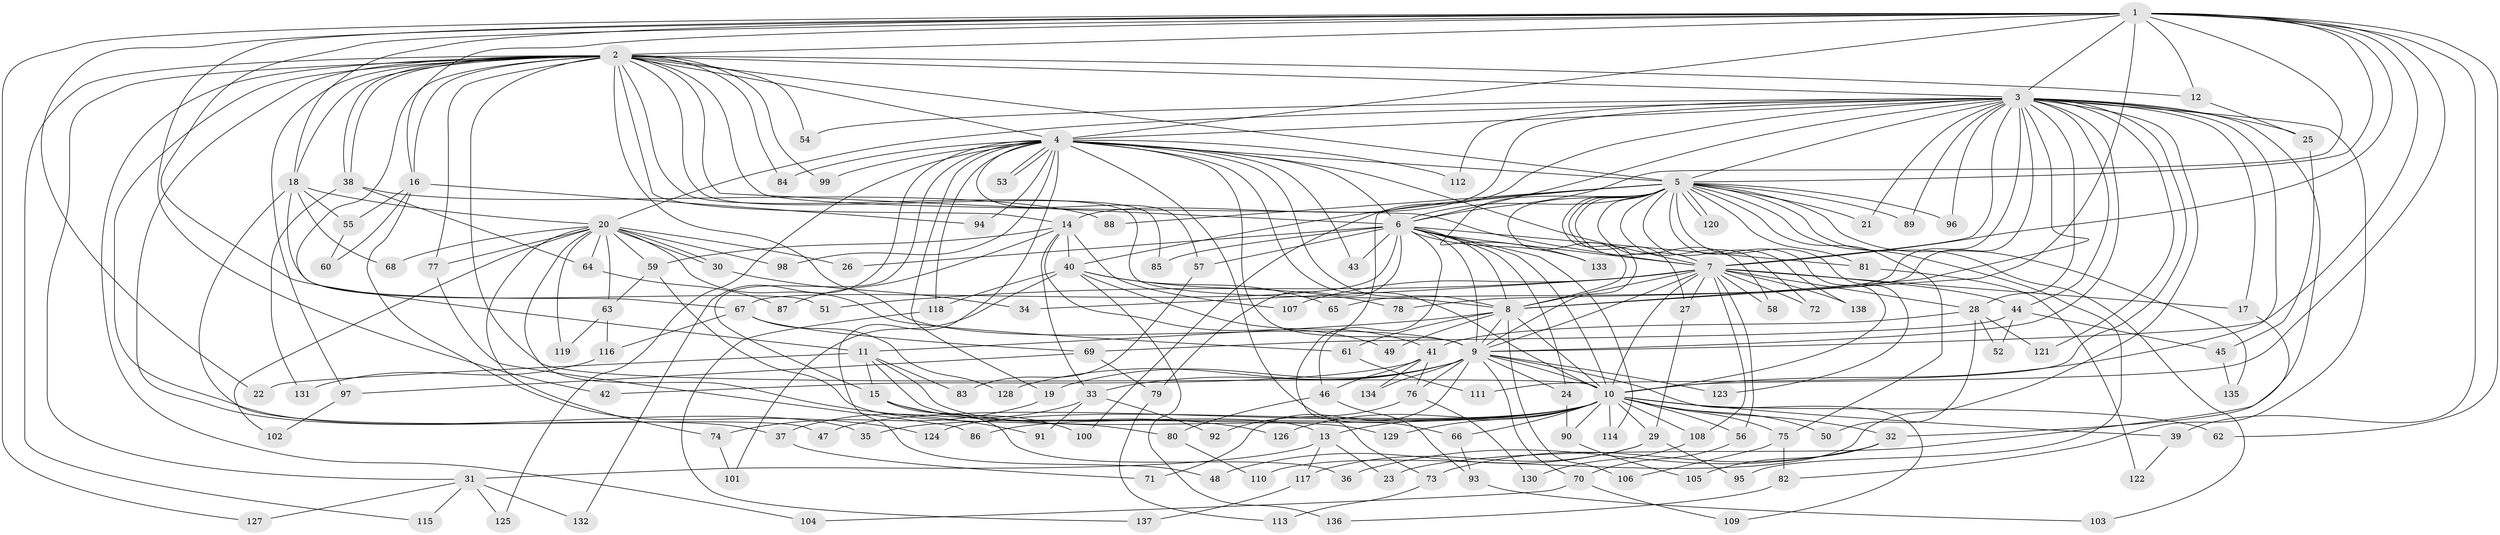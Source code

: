 // coarse degree distribution, {11: 0.03636363636363636, 32: 0.01818181818181818, 20: 0.01818181818181818, 26: 0.01818181818181818, 8: 0.01818181818181818, 7: 0.03636363636363636, 2: 0.45454545454545453, 5: 0.09090909090909091, 3: 0.2, 14: 0.01818181818181818, 4: 0.09090909090909091}
// Generated by graph-tools (version 1.1) at 2025/17/03/04/25 18:17:49]
// undirected, 138 vertices, 301 edges
graph export_dot {
graph [start="1"]
  node [color=gray90,style=filled];
  1;
  2;
  3;
  4;
  5;
  6;
  7;
  8;
  9;
  10;
  11;
  12;
  13;
  14;
  15;
  16;
  17;
  18;
  19;
  20;
  21;
  22;
  23;
  24;
  25;
  26;
  27;
  28;
  29;
  30;
  31;
  32;
  33;
  34;
  35;
  36;
  37;
  38;
  39;
  40;
  41;
  42;
  43;
  44;
  45;
  46;
  47;
  48;
  49;
  50;
  51;
  52;
  53;
  54;
  55;
  56;
  57;
  58;
  59;
  60;
  61;
  62;
  63;
  64;
  65;
  66;
  67;
  68;
  69;
  70;
  71;
  72;
  73;
  74;
  75;
  76;
  77;
  78;
  79;
  80;
  81;
  82;
  83;
  84;
  85;
  86;
  87;
  88;
  89;
  90;
  91;
  92;
  93;
  94;
  95;
  96;
  97;
  98;
  99;
  100;
  101;
  102;
  103;
  104;
  105;
  106;
  107;
  108;
  109;
  110;
  111;
  112;
  113;
  114;
  115;
  116;
  117;
  118;
  119;
  120;
  121;
  122;
  123;
  124;
  125;
  126;
  127;
  128;
  129;
  130;
  131;
  132;
  133;
  134;
  135;
  136;
  137;
  138;
  1 -- 2;
  1 -- 3;
  1 -- 4;
  1 -- 5;
  1 -- 6;
  1 -- 7;
  1 -- 8;
  1 -- 9;
  1 -- 10;
  1 -- 11;
  1 -- 12;
  1 -- 16;
  1 -- 18;
  1 -- 22;
  1 -- 39;
  1 -- 42;
  1 -- 62;
  1 -- 127;
  2 -- 3;
  2 -- 4;
  2 -- 5;
  2 -- 6;
  2 -- 7;
  2 -- 8;
  2 -- 9;
  2 -- 10;
  2 -- 12;
  2 -- 14;
  2 -- 16;
  2 -- 18;
  2 -- 31;
  2 -- 35;
  2 -- 37;
  2 -- 38;
  2 -- 38;
  2 -- 54;
  2 -- 67;
  2 -- 77;
  2 -- 84;
  2 -- 85;
  2 -- 97;
  2 -- 99;
  2 -- 104;
  2 -- 115;
  3 -- 4;
  3 -- 5;
  3 -- 6;
  3 -- 7;
  3 -- 8;
  3 -- 9;
  3 -- 10;
  3 -- 14;
  3 -- 17;
  3 -- 20;
  3 -- 21;
  3 -- 25;
  3 -- 28;
  3 -- 32;
  3 -- 44;
  3 -- 54;
  3 -- 65;
  3 -- 78;
  3 -- 82;
  3 -- 89;
  3 -- 96;
  3 -- 100;
  3 -- 110;
  3 -- 111;
  3 -- 112;
  3 -- 121;
  4 -- 5;
  4 -- 6;
  4 -- 7;
  4 -- 8;
  4 -- 9;
  4 -- 10;
  4 -- 15;
  4 -- 19;
  4 -- 43;
  4 -- 48;
  4 -- 53;
  4 -- 53;
  4 -- 57;
  4 -- 66;
  4 -- 84;
  4 -- 94;
  4 -- 98;
  4 -- 99;
  4 -- 112;
  4 -- 118;
  4 -- 125;
  4 -- 132;
  5 -- 6;
  5 -- 7;
  5 -- 8;
  5 -- 9;
  5 -- 10;
  5 -- 21;
  5 -- 27;
  5 -- 40;
  5 -- 58;
  5 -- 72;
  5 -- 73;
  5 -- 75;
  5 -- 81;
  5 -- 88;
  5 -- 89;
  5 -- 95;
  5 -- 96;
  5 -- 103;
  5 -- 120;
  5 -- 120;
  5 -- 123;
  5 -- 133;
  5 -- 135;
  5 -- 138;
  6 -- 7;
  6 -- 8;
  6 -- 9;
  6 -- 10;
  6 -- 24;
  6 -- 26;
  6 -- 43;
  6 -- 46;
  6 -- 57;
  6 -- 67;
  6 -- 79;
  6 -- 81;
  6 -- 85;
  6 -- 114;
  6 -- 133;
  7 -- 8;
  7 -- 9;
  7 -- 10;
  7 -- 17;
  7 -- 27;
  7 -- 28;
  7 -- 34;
  7 -- 44;
  7 -- 51;
  7 -- 56;
  7 -- 58;
  7 -- 72;
  7 -- 107;
  7 -- 108;
  7 -- 138;
  8 -- 9;
  8 -- 10;
  8 -- 11;
  8 -- 49;
  8 -- 61;
  8 -- 106;
  9 -- 10;
  9 -- 19;
  9 -- 24;
  9 -- 33;
  9 -- 70;
  9 -- 71;
  9 -- 76;
  9 -- 109;
  9 -- 123;
  9 -- 128;
  9 -- 134;
  10 -- 13;
  10 -- 29;
  10 -- 32;
  10 -- 35;
  10 -- 39;
  10 -- 47;
  10 -- 50;
  10 -- 56;
  10 -- 62;
  10 -- 66;
  10 -- 75;
  10 -- 86;
  10 -- 90;
  10 -- 108;
  10 -- 114;
  10 -- 124;
  10 -- 126;
  10 -- 129;
  11 -- 13;
  11 -- 15;
  11 -- 22;
  11 -- 83;
  11 -- 129;
  12 -- 25;
  13 -- 23;
  13 -- 31;
  13 -- 117;
  14 -- 33;
  14 -- 40;
  14 -- 49;
  14 -- 59;
  14 -- 87;
  14 -- 107;
  15 -- 36;
  15 -- 100;
  15 -- 126;
  16 -- 55;
  16 -- 60;
  16 -- 94;
  16 -- 124;
  17 -- 23;
  18 -- 20;
  18 -- 47;
  18 -- 51;
  18 -- 55;
  18 -- 68;
  19 -- 74;
  20 -- 26;
  20 -- 30;
  20 -- 30;
  20 -- 59;
  20 -- 61;
  20 -- 63;
  20 -- 64;
  20 -- 68;
  20 -- 74;
  20 -- 77;
  20 -- 91;
  20 -- 98;
  20 -- 102;
  20 -- 119;
  24 -- 90;
  25 -- 45;
  27 -- 29;
  28 -- 41;
  28 -- 50;
  28 -- 52;
  28 -- 121;
  29 -- 48;
  29 -- 95;
  29 -- 117;
  30 -- 34;
  31 -- 115;
  31 -- 125;
  31 -- 127;
  31 -- 132;
  32 -- 36;
  32 -- 73;
  32 -- 105;
  33 -- 37;
  33 -- 91;
  33 -- 92;
  37 -- 71;
  38 -- 64;
  38 -- 88;
  38 -- 131;
  39 -- 122;
  40 -- 41;
  40 -- 65;
  40 -- 78;
  40 -- 101;
  40 -- 118;
  40 -- 136;
  41 -- 42;
  41 -- 46;
  41 -- 76;
  41 -- 134;
  44 -- 45;
  44 -- 52;
  44 -- 69;
  45 -- 135;
  46 -- 80;
  46 -- 93;
  55 -- 60;
  56 -- 70;
  57 -- 83;
  59 -- 63;
  59 -- 80;
  61 -- 111;
  63 -- 116;
  63 -- 119;
  64 -- 87;
  66 -- 93;
  67 -- 69;
  67 -- 116;
  67 -- 128;
  69 -- 79;
  69 -- 97;
  70 -- 104;
  70 -- 109;
  73 -- 113;
  74 -- 101;
  75 -- 82;
  75 -- 106;
  76 -- 92;
  76 -- 130;
  77 -- 86;
  79 -- 113;
  80 -- 110;
  81 -- 122;
  82 -- 136;
  90 -- 105;
  93 -- 103;
  97 -- 102;
  108 -- 130;
  116 -- 131;
  117 -- 137;
  118 -- 137;
}
